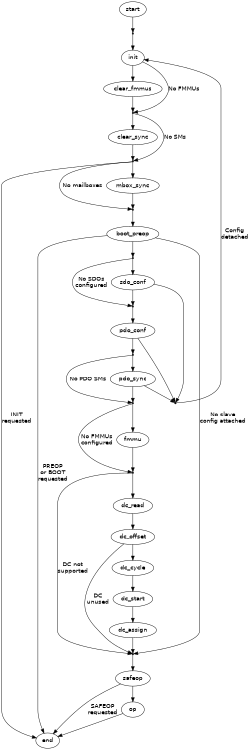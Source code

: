 
/* $Id$ */

digraph slaveconf {
    size="3,5"

    start [fontname="Helvetica"]
    start -> enter_init [weight=10]

    enter_init [shape=point, label=""]
    enter_init -> init [weight=10]

    reconfigure [shape=point, label=""]
    reconfigure -> init [fontname="Helvetica", label="Config\ndetached"]

    init [fontname="Helvetica"]
    init -> enter_clear_sync [fontname="Helvetica", label="No FMMUs"]
    init -> clear_fmmus [weight=10]

    clear_fmmus [fontname="Helvetica"]
    clear_fmmus -> enter_clear_sync [weight=10]

    enter_clear_sync [shape=point, label=""]
    enter_clear_sync -> enter_mbox_sync [fontname="Helvetica", label="No SMs"]
    enter_clear_sync -> clear_sync [weight=10]

    clear_sync [fontname="Helvetica"]
    clear_sync -> enter_mbox_sync [weight=10]

    enter_mbox_sync [shape=point, label=""]
    enter_mbox_sync -> end [fontname="Helvetica", label="INIT\nrequested"]
    enter_mbox_sync -> enter_boot_preop [fontname="Helvetica", label="No mailboxes"]
    enter_mbox_sync -> mbox_sync [weight=10]

    mbox_sync [fontname="Helvetica"]
    mbox_sync -> enter_boot_preop [weight=10]

    enter_boot_preop [shape=point, label=""]
    enter_boot_preop -> boot_preop [weight=10]

    boot_preop [fontname="Helvetica"]
    boot_preop -> end [fontname="Helvetica", label="PREOP\nor BOOT\nrequested"]
    boot_preop -> enter_safeop [fontname="Helvetica", label="No slave\nconfig attached"]
    boot_preop -> enter_sdo_conf [weight=10]

    enter_sdo_conf [shape=point, label=""]
    enter_sdo_conf -> enter_pdo_conf [fontname="Helvetica", label="No SDOs\nconfigured"]
    enter_sdo_conf -> sdo_conf [weight=10]

    sdo_conf [fontname="Helvetica"]
    sdo_conf -> reconfigure
    sdo_conf -> enter_pdo_conf [weight=10]

    enter_pdo_conf [shape=point, label=""]
    enter_pdo_conf -> pdo_conf [weight=10]

    pdo_conf [fontname="Helvetica"]
    pdo_conf -> reconfigure
    pdo_conf -> enter_pdo_sync [weight=10]

    enter_pdo_sync [shape=point, label=""]
    enter_pdo_sync -> enter_fmmu [fontname="Helvetica", label="No PDO SMs"]
    enter_pdo_sync -> pdo_sync [weight=10]

    pdo_sync [fontname="Helvetica"]
    pdo_sync -> reconfigure
    pdo_sync -> enter_fmmu [weight=10]

    enter_fmmu [shape=point,label=""]
    enter_fmmu -> enter_dc_read [fontname="Helvetica", label="No FMMUs\nconfigured"]
    enter_fmmu -> fmmu [weight=10]

    fmmu [fontname="Helvetica"]
    fmmu -> enter_dc_read [weight=10]

    enter_dc_read [shape=point,label=""]
    enter_dc_read -> dc_read [weight=10]
    enter_dc_read -> enter_safeop [fontname="Helvetica", label="DC not\nsupported"]

    dc_read [fontname="Helvetica"]
    dc_read -> dc_offset [weight=10]

    dc_offset [fontname="Helvetica"]
    dc_offset -> dc_cycle [weight=10]
    dc_offset -> enter_safeop [fontname="Helvetica", label="DC\nunused"]

    dc_cycle [fontname="Helvetica"]
    dc_cycle -> dc_start [weight=10]

    dc_start [fontname="Helvetica"]
    dc_start -> dc_assign [weight=10]

    dc_assign [fontname="Helvetica"]
    dc_assign -> enter_safeop [weight=10]

    enter_safeop [shape=point,label=""]
    enter_safeop -> safeop [weight=10]

    safeop [fontname="Helvetica"]
    safeop -> end [fontname="Helvetica", label="SAFEOP\nrequested"]
    safeop -> op [weight=10]

    op [fontname="Helvetica"]
    op -> end// [weight=10]

    end [fontname="Helvetica"]
}
